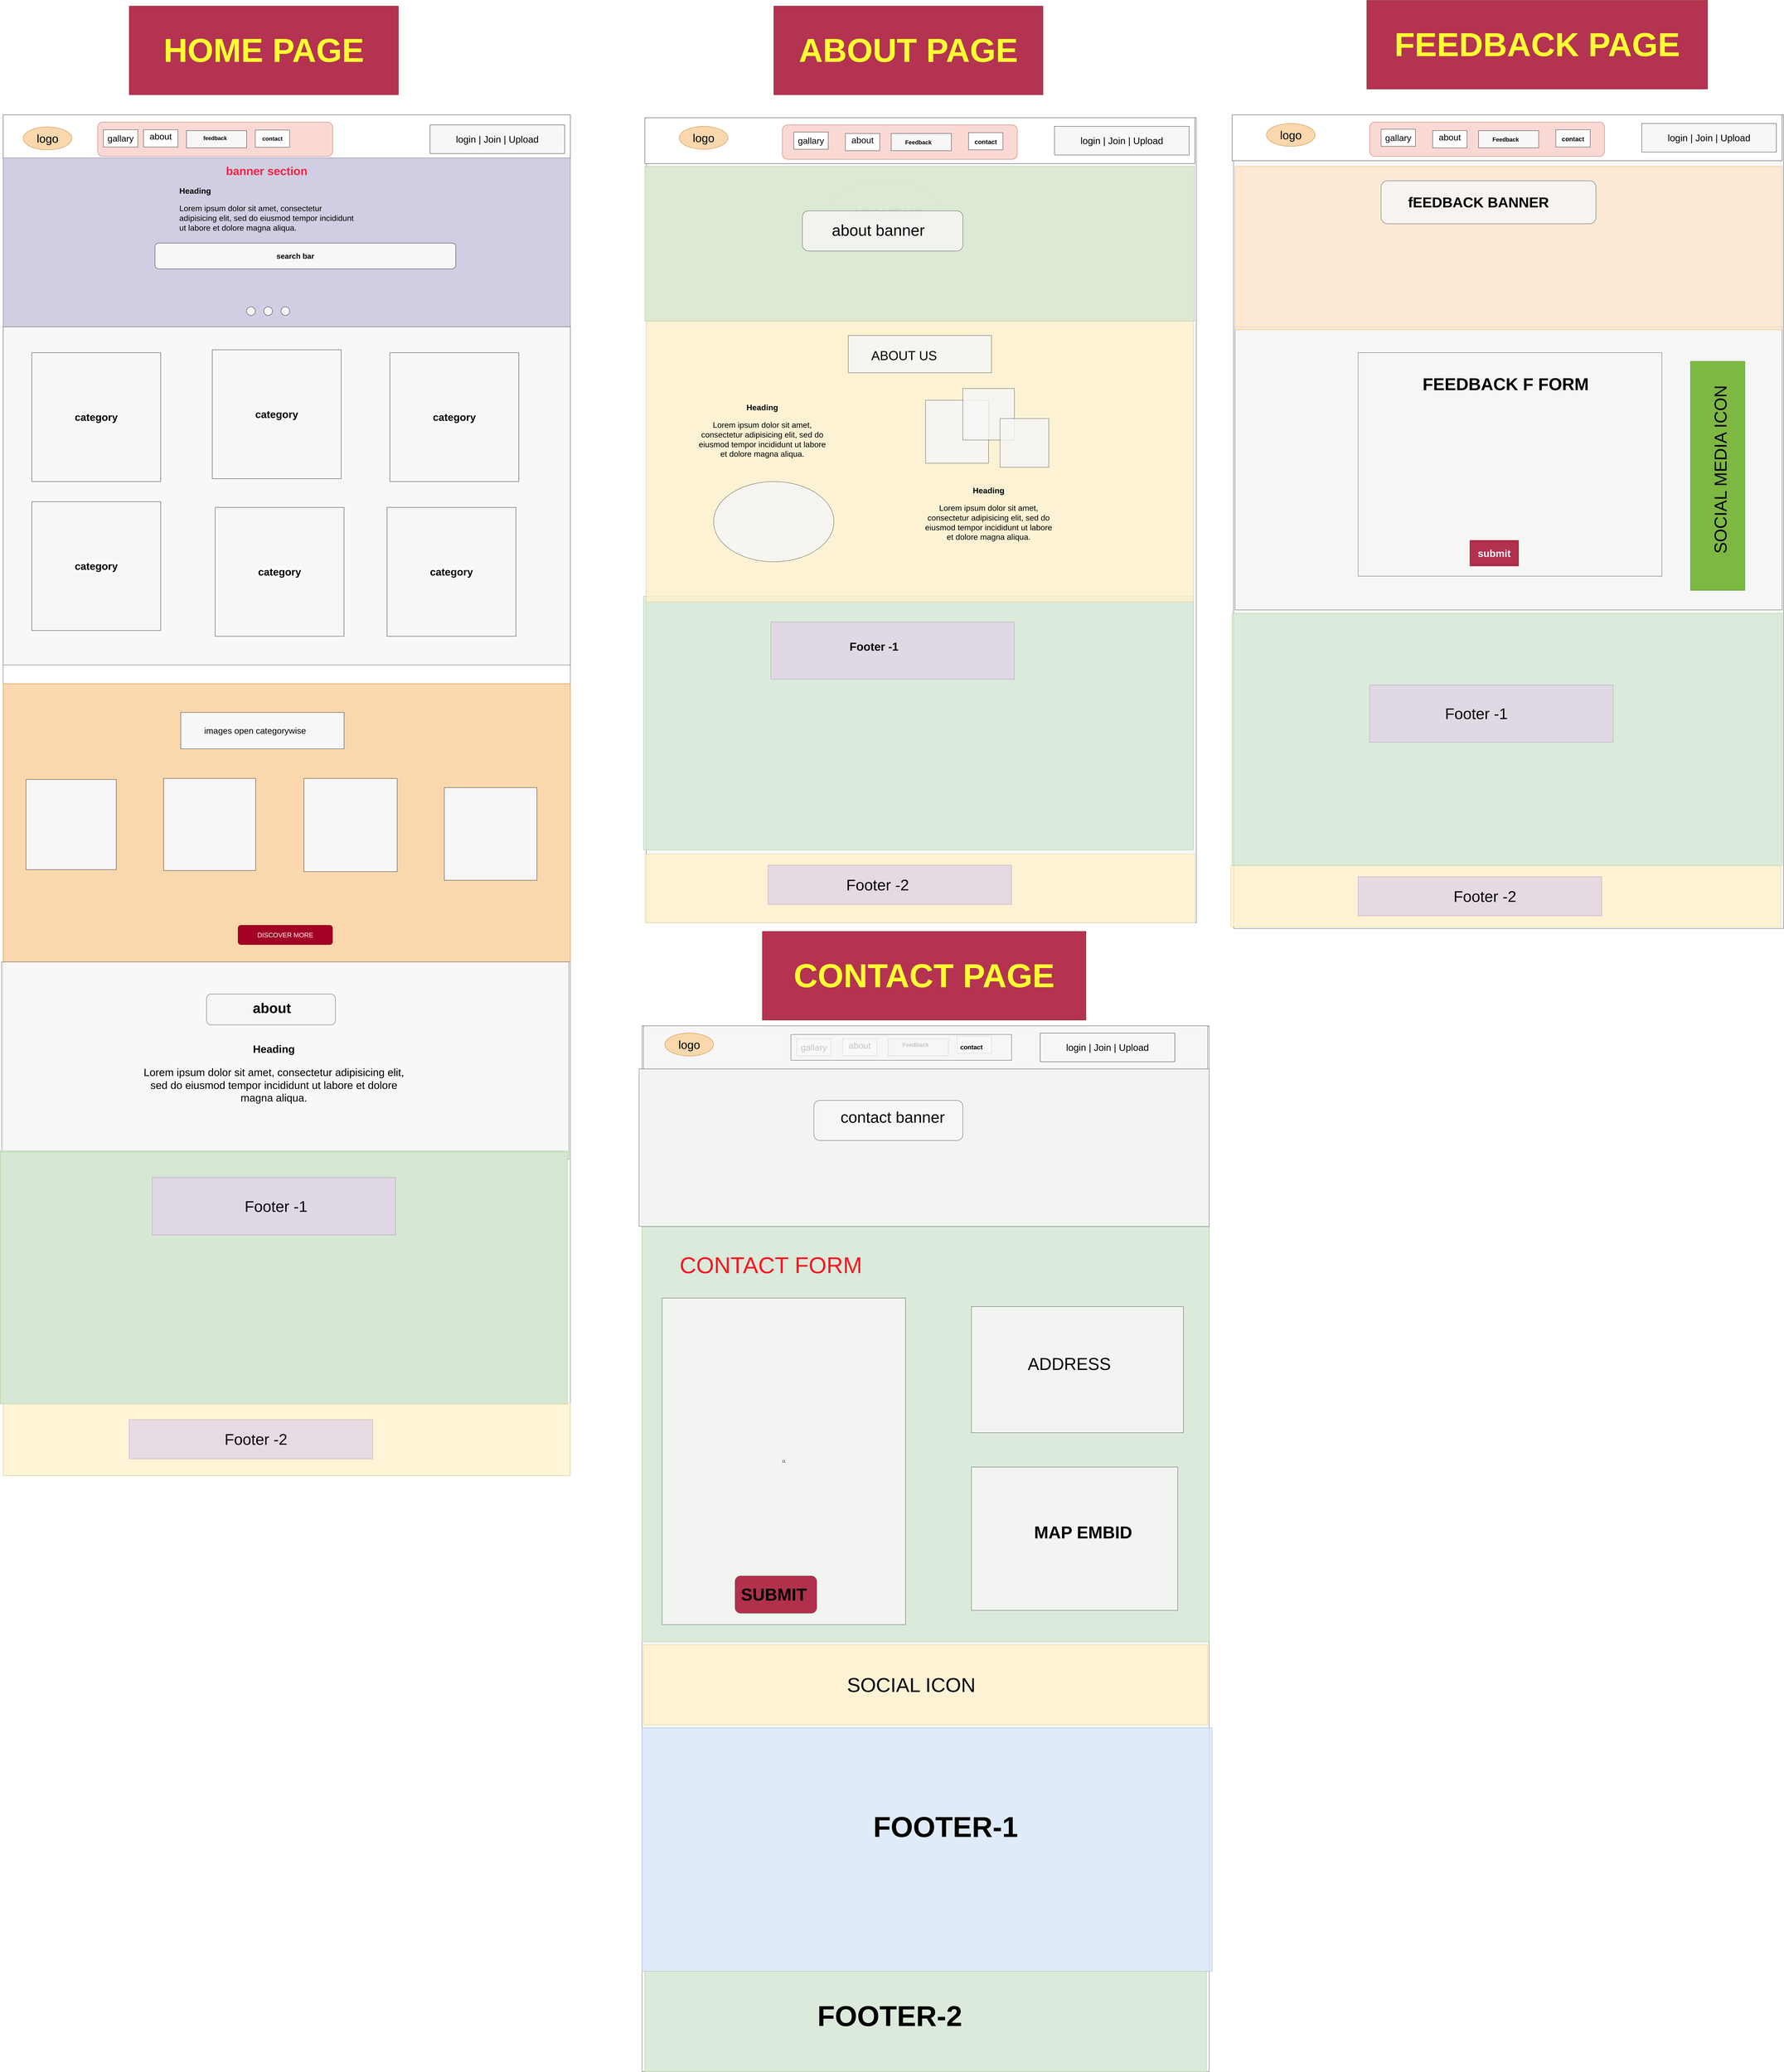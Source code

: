 <mxfile version="13.10.6" type="device"><diagram id="LnTqeLqE-l4Szcjgv1do" name="Page-1"><mxGraphModel dx="7891" dy="4400" grid="1" gridSize="10" guides="1" tooltips="1" connect="1" arrows="1" fold="1" page="1" pageScale="1" pageWidth="2000" pageHeight="1125" background="none" math="0" shadow="0"><root><mxCell id="0"/><mxCell id="1" parent="0"/><mxCell id="c8bhku7_oG92nBP2TlHQ-121" value="HOME PAGE" style="rounded=0;whiteSpace=wrap;html=1;container=1;opacity=80;" vertex="1" parent="1"><mxGeometry x="580" y="480" width="1980" height="4750" as="geometry"/></mxCell><mxCell id="c8bhku7_oG92nBP2TlHQ-122" value="" style="rounded=0;whiteSpace=wrap;html=1;strokeWidth=1;fillColor=#fad7ac;strokeColor=#b46504;" vertex="1" parent="c8bhku7_oG92nBP2TlHQ-121"><mxGeometry y="1985.393" width="1980" height="971.348" as="geometry"/></mxCell><mxCell id="c8bhku7_oG92nBP2TlHQ-123" value="" style="whiteSpace=wrap;html=1;aspect=fixed;strokeWidth=1;fillColor=#F7F7F7;" vertex="1" parent="c8bhku7_oG92nBP2TlHQ-121"><mxGeometry x="80" y="2319.88" width="314.741" height="314.741" as="geometry"/></mxCell><mxCell id="c8bhku7_oG92nBP2TlHQ-124" value="" style="whiteSpace=wrap;html=1;aspect=fixed;strokeWidth=1;fillColor=#F7F7F7;" vertex="1" parent="c8bhku7_oG92nBP2TlHQ-121"><mxGeometry x="560" y="2316.287" width="321.329" height="321.329" as="geometry"/></mxCell><mxCell id="c8bhku7_oG92nBP2TlHQ-125" value="" style="whiteSpace=wrap;html=1;aspect=fixed;strokeWidth=1;fillColor=#F7F7F7;" vertex="1" parent="c8bhku7_oG92nBP2TlHQ-121"><mxGeometry x="1050" y="2316.289" width="325.307" height="325.307" as="geometry"/></mxCell><mxCell id="c8bhku7_oG92nBP2TlHQ-126" value="" style="whiteSpace=wrap;html=1;aspect=fixed;strokeWidth=1;fillColor=#F7F7F7;" vertex="1" parent="c8bhku7_oG92nBP2TlHQ-121"><mxGeometry x="1540" y="2348.312" width="323.323" height="323.323" as="geometry"/></mxCell><mxCell id="c8bhku7_oG92nBP2TlHQ-127" value="" style="rounded=0;whiteSpace=wrap;html=1;strokeWidth=1;fillColor=#F7F7F7;" vertex="1" parent="c8bhku7_oG92nBP2TlHQ-121"><mxGeometry x="620" y="2085.867" width="570" height="127.044" as="geometry"/></mxCell><mxCell id="c8bhku7_oG92nBP2TlHQ-128" value="&lt;font style=&quot;font-size: 30px&quot;&gt;images open categorywise&lt;/font&gt;" style="text;html=1;strokeColor=none;fillColor=none;align=left;verticalAlign=middle;whiteSpace=wrap;rounded=0;" vertex="1" parent="c8bhku7_oG92nBP2TlHQ-121"><mxGeometry x="700" y="2113.485" width="490" height="71.808" as="geometry"/></mxCell><mxCell id="c8bhku7_oG92nBP2TlHQ-129" value="&lt;font style=&quot;font-size: 23px&quot;&gt;DISCOVER MORE&lt;/font&gt;" style="rounded=1;whiteSpace=wrap;html=1;strokeWidth=1;fillColor=#a20025;strokeColor=#6F0000;fontColor=#ffffff;" vertex="1" parent="c8bhku7_oG92nBP2TlHQ-121"><mxGeometry x="820" y="2828.656" width="330" height="67.689" as="geometry"/></mxCell><mxCell id="c8bhku7_oG92nBP2TlHQ-130" value="" style="rounded=0;whiteSpace=wrap;html=1;strokeWidth=1;fillColor=#F7F7F7;opacity=80;" vertex="1" parent="c8bhku7_oG92nBP2TlHQ-121"><mxGeometry x="-5" y="2956.738" width="1980" height="688.838" as="geometry"/></mxCell><mxCell id="c8bhku7_oG92nBP2TlHQ-131" value="" style="rounded=1;whiteSpace=wrap;html=1;strokeWidth=1;fillColor=#F7F7F7;opacity=80;" vertex="1" parent="c8bhku7_oG92nBP2TlHQ-121"><mxGeometry x="710" y="3068.93" width="450" height="107.51" as="geometry"/></mxCell><mxCell id="c8bhku7_oG92nBP2TlHQ-132" value="&lt;font size=&quot;1&quot;&gt;&lt;b style=&quot;font-size: 49px&quot;&gt;about&amp;nbsp;&lt;/b&gt;&lt;/font&gt;" style="text;html=1;strokeColor=none;fillColor=none;align=center;verticalAlign=middle;whiteSpace=wrap;rounded=0;opacity=80;" vertex="1" parent="c8bhku7_oG92nBP2TlHQ-121"><mxGeometry x="810" y="3088.477" width="270" height="58.642" as="geometry"/></mxCell><mxCell id="c8bhku7_oG92nBP2TlHQ-133" value="&lt;h1 style=&quot;font-size: 37px&quot;&gt;&lt;font style=&quot;font-size: 37px&quot;&gt;Heading&lt;/font&gt;&lt;/h1&gt;&lt;p style=&quot;font-size: 37px&quot;&gt;&lt;font style=&quot;font-size: 37px&quot;&gt;Lorem ipsum dolor sit amet, consectetur adipisicing elit, sed do eiusmod tempor incididunt ut labore et dolore magna aliqua.&lt;/font&gt;&lt;/p&gt;" style="text;html=1;strokeColor=none;fillColor=none;spacing=5;spacingTop=-20;whiteSpace=wrap;overflow=hidden;rounded=0;opacity=80;align=center;" vertex="1" parent="c8bhku7_oG92nBP2TlHQ-121"><mxGeometry x="485" y="3225.309" width="920" height="273.663" as="geometry"/></mxCell><mxCell id="c8bhku7_oG92nBP2TlHQ-134" value="" style="rounded=0;whiteSpace=wrap;html=1;strokeWidth=1;fillColor=#fff2cc;opacity=80;align=center;strokeColor=#d6b656;" vertex="1" parent="c8bhku7_oG92nBP2TlHQ-121"><mxGeometry y="4495.885" width="1980" height="254.115" as="geometry"/></mxCell><mxCell id="c8bhku7_oG92nBP2TlHQ-135" value="" style="rounded=0;whiteSpace=wrap;html=1;strokeWidth=1;fillColor=#e1d5e7;opacity=80;align=center;strokeColor=#9673a6;" vertex="1" parent="c8bhku7_oG92nBP2TlHQ-121"><mxGeometry x="440" y="4554.527" width="850" height="136.831" as="geometry"/></mxCell><mxCell id="c8bhku7_oG92nBP2TlHQ-136" value="&lt;font style=&quot;font-size: 54px&quot;&gt;Footer -2&amp;nbsp;&lt;/font&gt;" style="text;html=1;strokeColor=none;fillColor=none;align=center;verticalAlign=middle;whiteSpace=wrap;rounded=0;opacity=80;" vertex="1" parent="c8bhku7_oG92nBP2TlHQ-121"><mxGeometry x="660" y="4515.432" width="460" height="215.021" as="geometry"/></mxCell><mxCell id="c8bhku7_oG92nBP2TlHQ-194" value="" style="rounded=0;whiteSpace=wrap;html=1;strokeWidth=1;fillColor=#d5e8d4;opacity=80;align=center;strokeColor=#82b366;" vertex="1" parent="c8bhku7_oG92nBP2TlHQ-121"><mxGeometry x="-10" y="3615.88" width="1980" height="880" as="geometry"/></mxCell><mxCell id="c8bhku7_oG92nBP2TlHQ-195" value="&lt;font style=&quot;font-size: 54px&quot;&gt;Footer -1&amp;nbsp;&lt;/font&gt;" style="text;html=1;strokeColor=none;fillColor=none;align=center;verticalAlign=middle;whiteSpace=wrap;rounded=0;opacity=80;" vertex="1" parent="c8bhku7_oG92nBP2TlHQ-121"><mxGeometry x="730" y="3695.88" width="460" height="220" as="geometry"/></mxCell><mxCell id="c8bhku7_oG92nBP2TlHQ-196" value="" style="rounded=0;whiteSpace=wrap;html=1;strokeWidth=1;fillColor=#e1d5e7;opacity=80;align=center;strokeColor=#9673a6;" vertex="1" parent="c8bhku7_oG92nBP2TlHQ-121"><mxGeometry x="520" y="3705.88" width="850" height="200" as="geometry"/></mxCell><mxCell id="c8bhku7_oG92nBP2TlHQ-137" value="" style="rounded=0;whiteSpace=wrap;html=1;" vertex="1" parent="1"><mxGeometry x="580" y="480" width="1980" height="150" as="geometry"/></mxCell><mxCell id="c8bhku7_oG92nBP2TlHQ-138" value="&lt;font style=&quot;font-size: 40px&quot;&gt;logo&lt;/font&gt;" style="ellipse;whiteSpace=wrap;html=1;fillColor=#fad7ac;strokeColor=#b46504;" vertex="1" parent="1"><mxGeometry x="650" y="522" width="170" height="80" as="geometry"/></mxCell><mxCell id="c8bhku7_oG92nBP2TlHQ-139" value="" style="rounded=1;whiteSpace=wrap;html=1;fillColor=#fad9d5;strokeColor=#ae4132;" vertex="1" parent="1"><mxGeometry x="910" y="505" width="820" height="120" as="geometry"/></mxCell><mxCell id="c8bhku7_oG92nBP2TlHQ-140" value="&lt;font style=&quot;font-size: 31px&quot;&gt;gallary&lt;/font&gt;" style="rounded=0;whiteSpace=wrap;html=1;" vertex="1" parent="1"><mxGeometry x="930" y="532" width="120" height="60" as="geometry"/></mxCell><mxCell id="c8bhku7_oG92nBP2TlHQ-141" value="&lt;div&gt;&lt;font style=&quot;font-size: 31px&quot;&gt;about&lt;/font&gt;&lt;span style=&quot;color: rgba(0 , 0 , 0 , 0) ; font-family: monospace ; font-size: 0px&quot;&gt;%3CmxGraphModel%3E%3Croot%3E%3CmxCell%20id%3D%220%22%2F%3E%3CmxCell%20id%3D%221%22%20parent%3D%220%22%2F%3E%3CmxCell%20id%3D%222%22%20value%3D%22%26lt%3Bfont%20style%3D%26quot%3Bfont-size%3A%2031px%26quot%3B%26gt%3Bgallary%26lt%3B%2Ffont%26gt%3B%22%20style%3D%22rounded%3D0%3BwhiteSpace%3Dwrap%3Bhtml%3D1%3B%22%20vertex%3D%221%22%20parent%3D%221%22%3E%3CmxGeometry%20x%3D%22930%22%20y%3D%22532%22%20width%3D%22120%22%20height%3D%2260%22%20as%3D%22geometry%22%2F%3E%3C%2FmxCell%3E%3C%2Froot%3E%3C%2FmxGraphModel%3E&lt;/span&gt;&lt;/div&gt;&lt;span style=&quot;color: rgba(0 , 0 , 0 , 0) ; font-family: monospace ; font-size: 0px&quot;&gt;&lt;br&gt;&lt;/span&gt;" style="rounded=0;whiteSpace=wrap;html=1;align=center;" vertex="1" parent="1"><mxGeometry x="1070" y="532" width="120" height="60" as="geometry"/></mxCell><mxCell id="c8bhku7_oG92nBP2TlHQ-142" value="&lt;div&gt;&lt;/div&gt;&lt;span style=&quot;color: rgba(0 , 0 , 0 , 0) ; font-family: monospace&quot;&gt;&lt;span style=&quot;font-size: 31px&quot;&gt;contact&lt;br&gt;&lt;/span&gt;&lt;br&gt;&lt;br&gt;&lt;/span&gt;" style="rounded=0;whiteSpace=wrap;html=1;align=center;" vertex="1" parent="1"><mxGeometry x="1460" y="533" width="120" height="60" as="geometry"/></mxCell><mxCell id="c8bhku7_oG92nBP2TlHQ-143" value="&lt;div&gt;&lt;/div&gt;&lt;span style=&quot;color: rgba(0 , 0 , 0 , 0) ; font-family: monospace&quot;&gt;&lt;span style=&quot;font-size: 35px&quot;&gt;&lt;br&gt;&lt;br&gt;&lt;/span&gt;&lt;br&gt;&lt;/span&gt;" style="rounded=0;whiteSpace=wrap;html=1;align=center;strokeWidth=1;fillColor=#F7F7F7;" vertex="1" parent="1"><mxGeometry x="1220" y="535" width="210" height="60" as="geometry"/></mxCell><mxCell id="c8bhku7_oG92nBP2TlHQ-144" value="&lt;font style=&quot;font-size: 33px&quot;&gt;login | Join | Upload&lt;/font&gt;" style="rounded=0;whiteSpace=wrap;html=1;strokeWidth=1;fillColor=#F7F7F7;" vertex="1" parent="1"><mxGeometry x="2070" y="515" width="470" height="100" as="geometry"/></mxCell><mxCell id="c8bhku7_oG92nBP2TlHQ-145" value="&lt;font style=&quot;font-size: 19px&quot;&gt;&lt;b&gt;feedback&lt;/b&gt;&lt;/font&gt;" style="text;html=1;strokeColor=none;fillColor=none;align=center;verticalAlign=middle;whiteSpace=wrap;rounded=0;" vertex="1" parent="1"><mxGeometry x="1260" y="548" width="120" height="28" as="geometry"/></mxCell><mxCell id="c8bhku7_oG92nBP2TlHQ-146" value="&lt;font style=&quot;font-size: 20px&quot;&gt;&lt;b&gt;contact&lt;/b&gt;&lt;/font&gt;" style="text;html=1;strokeColor=none;fillColor=none;align=center;verticalAlign=middle;whiteSpace=wrap;rounded=0;" vertex="1" parent="1"><mxGeometry x="1500" y="552" width="40" height="20" as="geometry"/></mxCell><mxCell id="c8bhku7_oG92nBP2TlHQ-147" value="" style="rounded=0;whiteSpace=wrap;html=1;strokeWidth=1;fillColor=#d0cee2;strokeColor=#56517e;" vertex="1" parent="1"><mxGeometry x="580" y="630" width="1980" height="590" as="geometry"/></mxCell><mxCell id="c8bhku7_oG92nBP2TlHQ-148" value="" style="rounded=1;whiteSpace=wrap;html=1;strokeWidth=1;fillColor=#F7F7F7;" vertex="1" parent="1"><mxGeometry x="1110" y="927.5" width="1050" height="90" as="geometry"/></mxCell><mxCell id="c8bhku7_oG92nBP2TlHQ-149" value="&lt;font color=&quot;#ff1f44&quot; size=&quot;1&quot;&gt;&lt;b style=&quot;font-size: 40px&quot;&gt;banner section&lt;/b&gt;&lt;/font&gt;" style="text;html=1;strokeColor=none;fillColor=none;align=center;verticalAlign=middle;whiteSpace=wrap;rounded=0;" vertex="1" parent="1"><mxGeometry x="1290" y="650" width="420" height="50" as="geometry"/></mxCell><mxCell id="c8bhku7_oG92nBP2TlHQ-150" value="&lt;font size=&quot;1&quot;&gt;&lt;b style=&quot;font-size: 26px&quot;&gt;search bar&lt;/b&gt;&lt;/font&gt;" style="text;html=1;strokeColor=none;fillColor=none;align=center;verticalAlign=middle;whiteSpace=wrap;rounded=0;" vertex="1" parent="1"><mxGeometry x="1370" y="955" width="460" height="35" as="geometry"/></mxCell><mxCell id="c8bhku7_oG92nBP2TlHQ-151" value="&lt;h1 style=&quot;font-size: 28px&quot;&gt;&lt;font style=&quot;font-size: 28px&quot;&gt;Heading&lt;/font&gt;&lt;/h1&gt;&lt;p style=&quot;font-size: 28px&quot;&gt;&lt;font style=&quot;font-size: 28px&quot;&gt;Lorem ipsum dolor sit amet, consectetur adipisicing elit, sed do eiusmod tempor incididunt ut labore et dolore magna aliqua.&lt;/font&gt;&lt;/p&gt;" style="text;html=1;strokeColor=none;fillColor=none;spacing=5;spacingTop=-20;whiteSpace=wrap;overflow=hidden;rounded=0;" vertex="1" parent="1"><mxGeometry x="1190" y="720" width="620" height="190" as="geometry"/></mxCell><mxCell id="c8bhku7_oG92nBP2TlHQ-152" value="" style="ellipse;whiteSpace=wrap;html=1;aspect=fixed;strokeWidth=1;fillColor=#F7F7F7;" vertex="1" parent="1"><mxGeometry x="1430" y="1150" width="30" height="30" as="geometry"/></mxCell><mxCell id="c8bhku7_oG92nBP2TlHQ-153" value="" style="ellipse;whiteSpace=wrap;html=1;aspect=fixed;strokeWidth=1;fillColor=#F7F7F7;" vertex="1" parent="1"><mxGeometry x="1490" y="1150" width="30" height="30" as="geometry"/></mxCell><mxCell id="c8bhku7_oG92nBP2TlHQ-154" value="" style="ellipse;whiteSpace=wrap;html=1;aspect=fixed;strokeWidth=1;fillColor=#F7F7F7;" vertex="1" parent="1"><mxGeometry x="1550" y="1150" width="30" height="30" as="geometry"/></mxCell><mxCell id="c8bhku7_oG92nBP2TlHQ-155" value="" style="rounded=0;whiteSpace=wrap;html=1;strokeWidth=1;fillColor=#F7F7F7;opacity=80;" vertex="1" parent="1"><mxGeometry x="580" y="1220" width="1980" height="1180" as="geometry"/></mxCell><mxCell id="c8bhku7_oG92nBP2TlHQ-156" value="&#10;&#10;&lt;b style=&quot;color: rgb(0, 0, 0); font-family: helvetica; font-size: 36px; font-style: normal; letter-spacing: normal; text-align: center; text-indent: 0px; text-transform: none; word-spacing: 0px; background-color: rgb(248, 249, 250);&quot;&gt;category&lt;/b&gt;&#10;&#10;" style="whiteSpace=wrap;html=1;aspect=fixed;strokeWidth=1;fillColor=#F7F7F7;" vertex="1" parent="1"><mxGeometry x="680" y="1310.0" width="450" height="450" as="geometry"/></mxCell><mxCell id="c8bhku7_oG92nBP2TlHQ-157" value="" style="rounded=0;whiteSpace=wrap;html=1;strokeWidth=1;fillColor=#d5e8d4;opacity=80;align=center;strokeColor=#82b366;" vertex="1" parent="1"><mxGeometry x="570" y="4100" width="1980" height="880" as="geometry"/></mxCell><mxCell id="c8bhku7_oG92nBP2TlHQ-158" value="" style="rounded=0;whiteSpace=wrap;html=1;strokeWidth=1;fillColor=#e1d5e7;opacity=80;align=center;strokeColor=#9673a6;" vertex="1" parent="1"><mxGeometry x="1100" y="4190" width="850" height="200" as="geometry"/></mxCell><mxCell id="c8bhku7_oG92nBP2TlHQ-159" value="&lt;font style=&quot;font-size: 54px&quot;&gt;Footer -1&amp;nbsp;&lt;/font&gt;" style="text;html=1;strokeColor=none;fillColor=none;align=center;verticalAlign=middle;whiteSpace=wrap;rounded=0;opacity=80;" vertex="1" parent="1"><mxGeometry x="1310" y="4180" width="460" height="220" as="geometry"/></mxCell><mxCell id="c8bhku7_oG92nBP2TlHQ-160" value="&#10;&#10;&lt;b style=&quot;color: rgb(0, 0, 0); font-family: helvetica; font-size: 36px; font-style: normal; letter-spacing: normal; text-align: center; text-indent: 0px; text-transform: none; word-spacing: 0px; background-color: rgb(248, 249, 250);&quot;&gt;category&lt;/b&gt;&#10;&#10;" style="whiteSpace=wrap;html=1;aspect=fixed;strokeWidth=1;fillColor=#F7F7F7;" vertex="1" parent="1"><mxGeometry x="1310" y="1300.0" width="450" height="450" as="geometry"/></mxCell><mxCell id="c8bhku7_oG92nBP2TlHQ-161" value="&#10;&#10;&lt;b style=&quot;color: rgb(0, 0, 0); font-family: helvetica; font-size: 36px; font-style: normal; letter-spacing: normal; text-align: center; text-indent: 0px; text-transform: none; word-spacing: 0px; background-color: rgb(248, 249, 250);&quot;&gt;category&lt;/b&gt;&#10;&#10;" style="whiteSpace=wrap;html=1;aspect=fixed;strokeWidth=1;fillColor=#F7F7F7;" vertex="1" parent="1"><mxGeometry x="1930" y="1310.0" width="450" height="450" as="geometry"/></mxCell><mxCell id="c8bhku7_oG92nBP2TlHQ-162" value="&#10;&#10;&lt;b style=&quot;color: rgb(0, 0, 0); font-family: helvetica; font-size: 36px; font-style: normal; letter-spacing: normal; text-align: center; text-indent: 0px; text-transform: none; word-spacing: 0px; background-color: rgb(248, 249, 250);&quot;&gt;category&lt;/b&gt;&#10;&#10;" style="whiteSpace=wrap;html=1;aspect=fixed;strokeWidth=1;fillColor=#F7F7F7;" vertex="1" parent="1"><mxGeometry x="1920" y="1850.0" width="450" height="450" as="geometry"/></mxCell><mxCell id="c8bhku7_oG92nBP2TlHQ-163" value="&#10;&#10;&lt;b style=&quot;color: rgb(0, 0, 0); font-family: helvetica; font-size: 36px; font-style: normal; letter-spacing: normal; text-align: center; text-indent: 0px; text-transform: none; word-spacing: 0px; background-color: rgb(248, 249, 250);&quot;&gt;category&lt;/b&gt;&#10;&#10;" style="whiteSpace=wrap;html=1;aspect=fixed;strokeWidth=1;fillColor=#F7F7F7;" vertex="1" parent="1"><mxGeometry x="1320" y="1850.0" width="450" height="450" as="geometry"/></mxCell><mxCell id="c8bhku7_oG92nBP2TlHQ-164" value="&#10;&#10;&lt;b style=&quot;color: rgb(0, 0, 0); font-family: helvetica; font-size: 36px; font-style: normal; letter-spacing: normal; text-align: center; text-indent: 0px; text-transform: none; word-spacing: 0px; background-color: rgb(248, 249, 250);&quot;&gt;category&lt;/b&gt;&#10;&#10;" style="whiteSpace=wrap;html=1;aspect=fixed;strokeWidth=1;fillColor=#F7F7F7;" vertex="1" parent="1"><mxGeometry x="680" y="1830.0" width="450" height="450" as="geometry"/></mxCell><mxCell id="c8bhku7_oG92nBP2TlHQ-175" value="`" style="rounded=0;whiteSpace=wrap;html=1;strokeWidth=1;fillColor=#F7F7F7;opacity=80;align=center;" vertex="1" parent="1"><mxGeometry x="2825" y="490" width="1920" height="2810" as="geometry"/></mxCell><mxCell id="c8bhku7_oG92nBP2TlHQ-176" value="" style="rounded=0;whiteSpace=wrap;html=1;" vertex="1" parent="1"><mxGeometry x="2820" y="490" width="1920" height="160" as="geometry"/></mxCell><mxCell id="c8bhku7_oG92nBP2TlHQ-177" value="&lt;font style=&quot;font-size: 40px&quot;&gt;logo&lt;/font&gt;" style="ellipse;whiteSpace=wrap;html=1;fillColor=#fad7ac;strokeColor=#b46504;" vertex="1" parent="1"><mxGeometry x="2940" y="520" width="170" height="80" as="geometry"/></mxCell><mxCell id="c8bhku7_oG92nBP2TlHQ-178" value="" style="rounded=1;whiteSpace=wrap;html=1;fillColor=#fad9d5;strokeColor=#ae4132;" vertex="1" parent="1"><mxGeometry x="3300" y="515" width="820" height="120" as="geometry"/></mxCell><mxCell id="c8bhku7_oG92nBP2TlHQ-179" value="&lt;font style=&quot;font-size: 31px&quot;&gt;gallary&lt;/font&gt;" style="rounded=0;whiteSpace=wrap;html=1;" vertex="1" parent="1"><mxGeometry x="3340" y="540" width="120" height="60" as="geometry"/></mxCell><mxCell id="c8bhku7_oG92nBP2TlHQ-180" value="&lt;div&gt;&lt;font style=&quot;font-size: 31px&quot;&gt;about&lt;/font&gt;&lt;span style=&quot;color: rgba(0 , 0 , 0 , 0) ; font-family: monospace ; font-size: 0px&quot;&gt;%3CmxGraphModel%3E%3Croot%3E%3CmxCell%20id%3D%220%22%2F%3E%3CmxCell%20id%3D%221%22%20parent%3D%220%22%2F%3E%3CmxCell%20id%3D%222%22%20value%3D%22%26lt%3Bfont%20style%3D%26quot%3Bfont-size%3A%2031px%26quot%3B%26gt%3Bgallary%26lt%3B%2Ffont%26gt%3B%22%20style%3D%22rounded%3D0%3BwhiteSpace%3Dwrap%3Bhtml%3D1%3B%22%20vertex%3D%221%22%20parent%3D%221%22%3E%3CmxGeometry%20x%3D%22930%22%20y%3D%22532%22%20width%3D%22120%22%20height%3D%2260%22%20as%3D%22geometry%22%2F%3E%3C%2FmxCell%3E%3C%2Froot%3E%3C%2FmxGraphModel%3E&lt;/span&gt;&lt;/div&gt;&lt;span style=&quot;color: rgba(0 , 0 , 0 , 0) ; font-family: monospace ; font-size: 0px&quot;&gt;&lt;br&gt;&lt;/span&gt;" style="rounded=0;whiteSpace=wrap;html=1;align=center;" vertex="1" parent="1"><mxGeometry x="3520" y="545" width="120" height="60" as="geometry"/></mxCell><mxCell id="c8bhku7_oG92nBP2TlHQ-181" value="&lt;div&gt;&lt;/div&gt;&lt;span style=&quot;color: rgba(0 , 0 , 0 , 0) ; font-family: monospace&quot;&gt;&lt;span style=&quot;font-size: 31px&quot;&gt;contact&lt;br&gt;&lt;/span&gt;&lt;br&gt;&lt;br&gt;&lt;/span&gt;" style="rounded=0;whiteSpace=wrap;html=1;align=center;" vertex="1" parent="1"><mxGeometry x="3950" y="542" width="120" height="60" as="geometry"/></mxCell><mxCell id="c8bhku7_oG92nBP2TlHQ-182" value="&lt;div&gt;&lt;/div&gt;&lt;span style=&quot;color: rgba(0 , 0 , 0 , 0) ; font-family: monospace&quot;&gt;&lt;span style=&quot;font-size: 35px&quot;&gt;&lt;br&gt;&lt;br&gt;&lt;/span&gt;&lt;br&gt;&lt;/span&gt;" style="rounded=0;whiteSpace=wrap;html=1;align=center;strokeWidth=1;fillColor=#F7F7F7;" vertex="1" parent="1"><mxGeometry x="3680" y="545" width="210" height="60" as="geometry"/></mxCell><mxCell id="c8bhku7_oG92nBP2TlHQ-183" value="&lt;font style=&quot;font-size: 33px&quot;&gt;login | Join | Upload&lt;/font&gt;" style="rounded=0;whiteSpace=wrap;html=1;strokeWidth=1;fillColor=#F7F7F7;" vertex="1" parent="1"><mxGeometry x="4250" y="520" width="470" height="100" as="geometry"/></mxCell><mxCell id="c8bhku7_oG92nBP2TlHQ-190" value="&lt;font style=&quot;font-size: 20px&quot;&gt;&lt;b&gt;Feedback&lt;/b&gt;&lt;/font&gt;" style="text;html=1;strokeColor=none;fillColor=none;align=center;verticalAlign=middle;whiteSpace=wrap;rounded=0;opacity=80;" vertex="1" parent="1"><mxGeometry x="3730" y="565" width="90" height="20" as="geometry"/></mxCell><mxCell id="c8bhku7_oG92nBP2TlHQ-191" value="&lt;font style=&quot;font-size: 22px&quot;&gt;&lt;b&gt;contact&lt;/b&gt;&lt;/font&gt;" style="text;html=1;strokeColor=none;fillColor=none;align=center;verticalAlign=middle;whiteSpace=wrap;rounded=0;opacity=80;" vertex="1" parent="1"><mxGeometry x="3950" y="565" width="120" height="20" as="geometry"/></mxCell><mxCell id="c8bhku7_oG92nBP2TlHQ-192" value="" style="ellipse;whiteSpace=wrap;html=1;rounded=0;strokeWidth=1;fillColor=#F7F7F7;opacity=80;align=center;" vertex="1" parent="1"><mxGeometry x="3450" y="710" width="410" height="240" as="geometry"/></mxCell><mxCell id="c8bhku7_oG92nBP2TlHQ-193" value="&lt;font style=&quot;font-size: 48px&quot;&gt;&lt;b&gt;ABOUT US&lt;/b&gt;&lt;/font&gt;" style="text;html=1;strokeColor=none;fillColor=none;align=center;verticalAlign=middle;whiteSpace=wrap;rounded=0;opacity=80;" vertex="1" parent="1"><mxGeometry x="3470" y="730" width="390" height="190" as="geometry"/></mxCell><mxCell id="c8bhku7_oG92nBP2TlHQ-197" value="" style="rounded=0;whiteSpace=wrap;html=1;strokeWidth=1;fillColor=#fff2cc;opacity=80;align=center;strokeColor=#d6b656;" vertex="1" parent="1"><mxGeometry x="2820" y="3060" width="1920" height="240" as="geometry"/></mxCell><mxCell id="c8bhku7_oG92nBP2TlHQ-198" value="" style="rounded=0;whiteSpace=wrap;html=1;strokeWidth=1;fillColor=#e1d5e7;opacity=80;align=center;strokeColor=#9673a6;" vertex="1" parent="1"><mxGeometry x="3250" y="3099.097" width="850" height="136.831" as="geometry"/></mxCell><mxCell id="c8bhku7_oG92nBP2TlHQ-199" value="&lt;font style=&quot;font-size: 54px&quot;&gt;Footer -2&amp;nbsp;&lt;/font&gt;" style="text;html=1;strokeColor=none;fillColor=none;align=center;verticalAlign=middle;whiteSpace=wrap;rounded=0;opacity=80;" vertex="1" parent="1"><mxGeometry x="3410" y="3060.002" width="460" height="215.021" as="geometry"/></mxCell><mxCell id="c8bhku7_oG92nBP2TlHQ-200" value="" style="rounded=0;whiteSpace=wrap;html=1;strokeWidth=1;fillColor=#d5e8d4;opacity=80;align=center;strokeColor=#82b366;" vertex="1" parent="1"><mxGeometry x="2815" y="2160" width="1920" height="885.88" as="geometry"/></mxCell><mxCell id="c8bhku7_oG92nBP2TlHQ-202" value="" style="rounded=0;whiteSpace=wrap;html=1;strokeWidth=1;fillColor=#e1d5e7;opacity=80;align=center;strokeColor=#9673a6;" vertex="1" parent="1"><mxGeometry x="3260" y="2250" width="850" height="200" as="geometry"/></mxCell><mxCell id="c8bhku7_oG92nBP2TlHQ-203" value="" style="rounded=0;whiteSpace=wrap;html=1;strokeWidth=1;fillColor=#fff2cc;opacity=80;align=center;strokeColor=#d6b656;" vertex="1" parent="1"><mxGeometry x="2825" y="660" width="1910" height="1520" as="geometry"/></mxCell><mxCell id="c8bhku7_oG92nBP2TlHQ-204" value="`" style="rounded=0;whiteSpace=wrap;html=1;strokeWidth=1;fillColor=#F7F7F7;opacity=80;align=center;" vertex="1" parent="1"><mxGeometry x="4875" y="480" width="1920" height="2840" as="geometry"/></mxCell><mxCell id="c8bhku7_oG92nBP2TlHQ-205" value="" style="rounded=0;whiteSpace=wrap;html=1;" vertex="1" parent="1"><mxGeometry x="4870" y="480" width="1920" height="160" as="geometry"/></mxCell><mxCell id="c8bhku7_oG92nBP2TlHQ-206" value="&lt;font style=&quot;font-size: 40px&quot;&gt;logo&lt;/font&gt;" style="ellipse;whiteSpace=wrap;html=1;fillColor=#fad7ac;strokeColor=#b46504;" vertex="1" parent="1"><mxGeometry x="4990" y="510" width="170" height="80" as="geometry"/></mxCell><mxCell id="c8bhku7_oG92nBP2TlHQ-207" value="" style="rounded=1;whiteSpace=wrap;html=1;fillColor=#fad9d5;strokeColor=#ae4132;" vertex="1" parent="1"><mxGeometry x="5350" y="505" width="820" height="120" as="geometry"/></mxCell><mxCell id="c8bhku7_oG92nBP2TlHQ-208" value="&lt;font style=&quot;font-size: 31px&quot;&gt;gallary&lt;/font&gt;" style="rounded=0;whiteSpace=wrap;html=1;" vertex="1" parent="1"><mxGeometry x="5390" y="530" width="120" height="60" as="geometry"/></mxCell><mxCell id="c8bhku7_oG92nBP2TlHQ-209" value="&lt;div&gt;&lt;font style=&quot;font-size: 31px&quot;&gt;about&lt;/font&gt;&lt;span style=&quot;color: rgba(0 , 0 , 0 , 0) ; font-family: monospace ; font-size: 0px&quot;&gt;%3CmxGraphModel%3E%3Croot%3E%3CmxCell%20id%3D%220%22%2F%3E%3CmxCell%20id%3D%221%22%20parent%3D%220%22%2F%3E%3CmxCell%20id%3D%222%22%20value%3D%22%26lt%3Bfont%20style%3D%26quot%3Bfont-size%3A%2031px%26quot%3B%26gt%3Bgallary%26lt%3B%2Ffont%26gt%3B%22%20style%3D%22rounded%3D0%3BwhiteSpace%3Dwrap%3Bhtml%3D1%3B%22%20vertex%3D%221%22%20parent%3D%221%22%3E%3CmxGeometry%20x%3D%22930%22%20y%3D%22532%22%20width%3D%22120%22%20height%3D%2260%22%20as%3D%22geometry%22%2F%3E%3C%2FmxCell%3E%3C%2Froot%3E%3C%2FmxGraphModel%3E&lt;/span&gt;&lt;/div&gt;&lt;span style=&quot;color: rgba(0 , 0 , 0 , 0) ; font-family: monospace ; font-size: 0px&quot;&gt;&lt;br&gt;&lt;/span&gt;" style="rounded=0;whiteSpace=wrap;html=1;align=center;" vertex="1" parent="1"><mxGeometry x="5570" y="535" width="120" height="60" as="geometry"/></mxCell><mxCell id="c8bhku7_oG92nBP2TlHQ-210" value="&lt;div&gt;&lt;/div&gt;&lt;span style=&quot;color: rgba(0 , 0 , 0 , 0) ; font-family: monospace&quot;&gt;&lt;span style=&quot;font-size: 31px&quot;&gt;contact&lt;br&gt;&lt;/span&gt;&lt;br&gt;&lt;br&gt;&lt;/span&gt;" style="rounded=0;whiteSpace=wrap;html=1;align=center;" vertex="1" parent="1"><mxGeometry x="6000" y="532" width="120" height="60" as="geometry"/></mxCell><mxCell id="c8bhku7_oG92nBP2TlHQ-211" value="&lt;div&gt;&lt;/div&gt;&lt;span style=&quot;color: rgba(0 , 0 , 0 , 0) ; font-family: monospace&quot;&gt;&lt;span style=&quot;font-size: 35px&quot;&gt;&lt;br&gt;&lt;br&gt;&lt;/span&gt;&lt;br&gt;&lt;/span&gt;" style="rounded=0;whiteSpace=wrap;html=1;align=center;strokeWidth=1;fillColor=#F7F7F7;" vertex="1" parent="1"><mxGeometry x="5730" y="535" width="210" height="60" as="geometry"/></mxCell><mxCell id="c8bhku7_oG92nBP2TlHQ-212" value="&lt;font style=&quot;font-size: 33px&quot;&gt;login | Join | Upload&lt;/font&gt;" style="rounded=0;whiteSpace=wrap;html=1;strokeWidth=1;fillColor=#F7F7F7;" vertex="1" parent="1"><mxGeometry x="6300" y="510" width="470" height="100" as="geometry"/></mxCell><mxCell id="c8bhku7_oG92nBP2TlHQ-213" value="&lt;font style=&quot;font-size: 20px&quot;&gt;&lt;b&gt;Feedback&lt;/b&gt;&lt;/font&gt;" style="text;html=1;strokeColor=none;fillColor=none;align=center;verticalAlign=middle;whiteSpace=wrap;rounded=0;opacity=80;" vertex="1" parent="1"><mxGeometry x="5780" y="555" width="90" height="20" as="geometry"/></mxCell><mxCell id="c8bhku7_oG92nBP2TlHQ-214" value="&lt;font style=&quot;font-size: 22px&quot;&gt;&lt;b&gt;contact&lt;/b&gt;&lt;/font&gt;" style="text;html=1;strokeColor=none;fillColor=none;align=center;verticalAlign=middle;whiteSpace=wrap;rounded=0;opacity=80;" vertex="1" parent="1"><mxGeometry x="6000" y="555" width="120" height="20" as="geometry"/></mxCell><mxCell id="c8bhku7_oG92nBP2TlHQ-217" value="" style="rounded=0;whiteSpace=wrap;html=1;strokeWidth=1;fillColor=#fff2cc;opacity=80;align=center;strokeColor=#d6b656;" vertex="1" parent="1"><mxGeometry x="4865" y="3100" width="1920" height="214.12" as="geometry"/></mxCell><mxCell id="c8bhku7_oG92nBP2TlHQ-218" value="" style="rounded=0;whiteSpace=wrap;html=1;strokeWidth=1;fillColor=#e1d5e7;opacity=80;align=center;strokeColor=#9673a6;" vertex="1" parent="1"><mxGeometry x="5310" y="3139.097" width="850" height="136.831" as="geometry"/></mxCell><mxCell id="c8bhku7_oG92nBP2TlHQ-219" value="&lt;font style=&quot;font-size: 54px&quot;&gt;Footer -2&amp;nbsp;&lt;/font&gt;" style="text;html=1;strokeColor=none;fillColor=none;align=center;verticalAlign=middle;whiteSpace=wrap;rounded=0;opacity=80;" vertex="1" parent="1"><mxGeometry x="5530" y="3100.002" width="460" height="215.021" as="geometry"/></mxCell><mxCell id="c8bhku7_oG92nBP2TlHQ-220" value="" style="rounded=0;whiteSpace=wrap;html=1;strokeWidth=1;fillColor=#d5e8d4;opacity=80;align=center;strokeColor=#82b366;" vertex="1" parent="1"><mxGeometry x="4870" y="2220" width="1920" height="880" as="geometry"/></mxCell><mxCell id="c8bhku7_oG92nBP2TlHQ-222" value="" style="rounded=0;whiteSpace=wrap;html=1;strokeWidth=1;fillColor=#e1d5e7;opacity=80;align=center;strokeColor=#9673a6;" vertex="1" parent="1"><mxGeometry x="5350" y="2470" width="850" height="200" as="geometry"/></mxCell><mxCell id="c8bhku7_oG92nBP2TlHQ-224" value="" style="rounded=0;whiteSpace=wrap;html=1;strokeWidth=1;fillColor=#F7F7F7;opacity=80;align=center;" vertex="1" parent="1"><mxGeometry x="4880" y="1220" width="1910" height="988" as="geometry"/></mxCell><mxCell id="c8bhku7_oG92nBP2TlHQ-225" value="" style="rounded=0;whiteSpace=wrap;html=1;strokeWidth=1;fillColor=#d5e8d4;opacity=80;align=center;strokeColor=#82b366;" vertex="1" parent="1"><mxGeometry x="2820" y="660" width="1920" height="540" as="geometry"/></mxCell><mxCell id="c8bhku7_oG92nBP2TlHQ-226" value="" style="rounded=1;whiteSpace=wrap;html=1;strokeWidth=1;fillColor=#F7F7F7;opacity=80;align=center;" vertex="1" parent="1"><mxGeometry x="3370" y="815" width="560" height="140" as="geometry"/></mxCell><mxCell id="c8bhku7_oG92nBP2TlHQ-227" value="&lt;font style=&quot;font-size: 55px&quot;&gt;about banner&lt;br&gt;&lt;br&gt;&lt;/font&gt;" style="text;html=1;strokeColor=none;fillColor=none;align=center;verticalAlign=middle;whiteSpace=wrap;rounded=0;opacity=80;" vertex="1" parent="1"><mxGeometry x="3390" y="840" width="490" height="150" as="geometry"/></mxCell><mxCell id="c8bhku7_oG92nBP2TlHQ-228" value="&lt;font style=&quot;font-size: 40px&quot;&gt;&lt;b&gt;Footer -1&lt;/b&gt;&lt;/font&gt;" style="text;html=1;strokeColor=none;fillColor=none;align=center;verticalAlign=middle;whiteSpace=wrap;rounded=0;opacity=80;" vertex="1" parent="1"><mxGeometry x="3530" y="2260" width="180" height="150" as="geometry"/></mxCell><mxCell id="c8bhku7_oG92nBP2TlHQ-232" value="" style="rounded=0;whiteSpace=wrap;html=1;strokeWidth=1;fillColor=#F7F7F7;opacity=80;align=center;" vertex="1" parent="1"><mxGeometry x="3530" y="1250" width="500" height="130" as="geometry"/></mxCell><mxCell id="c8bhku7_oG92nBP2TlHQ-233" value="&lt;font style=&quot;font-size: 45px&quot;&gt;ABOUT US&lt;/font&gt;" style="text;html=1;strokeColor=none;fillColor=none;align=center;verticalAlign=middle;whiteSpace=wrap;rounded=0;opacity=80;" vertex="1" parent="1"><mxGeometry x="3580" y="1250" width="290" height="140" as="geometry"/></mxCell><mxCell id="c8bhku7_oG92nBP2TlHQ-234" value="&lt;h1 style=&quot;font-size: 28px&quot;&gt;&lt;font style=&quot;font-size: 28px&quot;&gt;Heading&lt;/font&gt;&lt;/h1&gt;&lt;p style=&quot;font-size: 28px&quot;&gt;&lt;font style=&quot;font-size: 28px&quot;&gt;Lorem ipsum dolor sit amet, consectetur adipisicing elit, sed do eiusmod tempor incididunt ut labore et dolore magna aliqua.&lt;/font&gt;&lt;/p&gt;" style="text;html=1;strokeColor=none;fillColor=none;spacing=5;spacingTop=-20;whiteSpace=wrap;overflow=hidden;rounded=0;opacity=80;align=center;" vertex="1" parent="1"><mxGeometry x="3000" y="1475.88" width="460" height="220" as="geometry"/></mxCell><mxCell id="c8bhku7_oG92nBP2TlHQ-235" value="" style="whiteSpace=wrap;html=1;aspect=fixed;rounded=0;strokeWidth=1;fillColor=#F7F7F7;opacity=80;align=center;" vertex="1" parent="1"><mxGeometry x="3800" y="1475.88" width="220" height="220" as="geometry"/></mxCell><mxCell id="c8bhku7_oG92nBP2TlHQ-236" value="" style="whiteSpace=wrap;html=1;aspect=fixed;rounded=0;strokeWidth=1;fillColor=#F7F7F7;opacity=80;align=center;" vertex="1" parent="1"><mxGeometry x="3930" y="1435" width="180" height="180" as="geometry"/></mxCell><mxCell id="c8bhku7_oG92nBP2TlHQ-237" value="" style="whiteSpace=wrap;html=1;aspect=fixed;rounded=0;strokeWidth=1;fillColor=#F7F7F7;opacity=80;align=center;" vertex="1" parent="1"><mxGeometry x="4060" y="1540" width="170" height="170" as="geometry"/></mxCell><mxCell id="c8bhku7_oG92nBP2TlHQ-238" value="&lt;h1 style=&quot;font-size: 28px&quot;&gt;&lt;font style=&quot;font-size: 28px&quot;&gt;Heading&lt;/font&gt;&lt;/h1&gt;&lt;p style=&quot;font-size: 28px&quot;&gt;&lt;font style=&quot;font-size: 28px&quot;&gt;Lorem ipsum dolor sit amet, consectetur adipisicing elit, sed do eiusmod tempor incididunt ut labore et dolore magna aliqua.&lt;/font&gt;&lt;/p&gt;" style="text;html=1;strokeColor=none;fillColor=none;spacing=5;spacingTop=-20;whiteSpace=wrap;overflow=hidden;rounded=0;opacity=80;align=center;" vertex="1" parent="1"><mxGeometry x="3790" y="1765.88" width="460" height="220" as="geometry"/></mxCell><mxCell id="c8bhku7_oG92nBP2TlHQ-239" value="" style="ellipse;whiteSpace=wrap;html=1;rounded=0;strokeWidth=1;fillColor=#F7F7F7;opacity=80;align=center;" vertex="1" parent="1"><mxGeometry x="3060" y="1760" width="420" height="280" as="geometry"/></mxCell><mxCell id="c8bhku7_oG92nBP2TlHQ-240" value="&lt;font style=&quot;font-size: 54px&quot;&gt;Footer -1&amp;nbsp;&lt;/font&gt;" style="text;html=1;strokeColor=none;fillColor=none;align=center;verticalAlign=middle;whiteSpace=wrap;rounded=0;opacity=80;" vertex="1" parent="1"><mxGeometry x="5500" y="2460" width="460" height="220" as="geometry"/></mxCell><mxCell id="c8bhku7_oG92nBP2TlHQ-243" value="" style="rounded=0;whiteSpace=wrap;html=1;strokeWidth=1;fillColor=#ffe6cc;opacity=80;align=center;strokeColor=#d79b00;" vertex="1" parent="1"><mxGeometry x="4880" y="660" width="1910" height="570" as="geometry"/></mxCell><mxCell id="c8bhku7_oG92nBP2TlHQ-244" value="" style="rounded=1;whiteSpace=wrap;html=1;strokeWidth=1;fillColor=#F7F7F7;opacity=80;align=center;" vertex="1" parent="1"><mxGeometry x="5390" y="710" width="750" height="150" as="geometry"/></mxCell><mxCell id="c8bhku7_oG92nBP2TlHQ-245" value="&lt;font style=&quot;font-size: 50px&quot;&gt;&lt;b&gt;fEEDBACK BANNER&lt;/b&gt;&lt;/font&gt;" style="text;html=1;strokeColor=none;fillColor=none;align=center;verticalAlign=middle;whiteSpace=wrap;rounded=0;opacity=80;" vertex="1" parent="1"><mxGeometry x="5475" y="750" width="510" height="70" as="geometry"/></mxCell><mxCell id="c8bhku7_oG92nBP2TlHQ-246" value="" style="rounded=0;whiteSpace=wrap;html=1;strokeWidth=1;fillColor=#F7F7F7;opacity=80;align=center;" vertex="1" parent="1"><mxGeometry x="5310" y="1310" width="1060" height="780" as="geometry"/></mxCell><mxCell id="c8bhku7_oG92nBP2TlHQ-247" value="&lt;font style=&quot;font-size: 60px&quot;&gt;&lt;b&gt;FEEDBACK F FORM&lt;/b&gt;&lt;/font&gt;" style="text;html=1;strokeColor=none;fillColor=none;align=center;verticalAlign=middle;whiteSpace=wrap;rounded=0;opacity=80;" vertex="1" parent="1"><mxGeometry x="5430" y="1360" width="790" height="120" as="geometry"/></mxCell><mxCell id="c8bhku7_oG92nBP2TlHQ-248" value="" style="rounded=1;whiteSpace=wrap;html=1;strokeWidth=1;fillColor=#F7F7F7;opacity=80;align=center;" vertex="1" parent="1"><mxGeometry x="5700" y="1970" width="170" height="80" as="geometry"/></mxCell><mxCell id="c8bhku7_oG92nBP2TlHQ-249" value="&lt;b&gt;&lt;font style=&quot;font-size: 35px&quot;&gt;submit&lt;/font&gt;&lt;/b&gt;" style="text;html=1;strokeColor=#6F0000;fillColor=#a20025;align=center;verticalAlign=middle;whiteSpace=wrap;rounded=0;opacity=80;fontColor=#ffffff;" vertex="1" parent="1"><mxGeometry x="5700" y="1965" width="170" height="90" as="geometry"/></mxCell><mxCell id="c8bhku7_oG92nBP2TlHQ-250" value="" style="rounded=0;whiteSpace=wrap;html=1;strokeWidth=1;fillColor=#F7F7F7;opacity=80;align=center;" vertex="1" parent="1"><mxGeometry x="2810" y="3660" width="1980" height="3650" as="geometry"/></mxCell><mxCell id="c8bhku7_oG92nBP2TlHQ-251" value="" style="rounded=0;whiteSpace=wrap;html=1;strokeWidth=1;fillColor=#F7F7F7;opacity=80;align=center;" vertex="1" parent="1"><mxGeometry x="2815" y="3660" width="1970" height="150" as="geometry"/></mxCell><mxCell id="c8bhku7_oG92nBP2TlHQ-252" value="&lt;font style=&quot;font-size: 40px&quot;&gt;logo&lt;/font&gt;" style="ellipse;whiteSpace=wrap;html=1;fillColor=#fad7ac;strokeColor=#b46504;" vertex="1" parent="1"><mxGeometry x="2890" y="3685" width="170" height="80" as="geometry"/></mxCell><mxCell id="c8bhku7_oG92nBP2TlHQ-253" value="&lt;font style=&quot;font-size: 31px&quot;&gt;gallary&lt;/font&gt;" style="rounded=0;whiteSpace=wrap;html=1;" vertex="1" parent="1"><mxGeometry x="3350" y="3705" width="120" height="60" as="geometry"/></mxCell><mxCell id="c8bhku7_oG92nBP2TlHQ-254" value="&lt;div&gt;&lt;font style=&quot;font-size: 31px&quot;&gt;about&lt;/font&gt;&lt;span style=&quot;color: rgba(0 , 0 , 0 , 0) ; font-family: monospace ; font-size: 0px&quot;&gt;%3CmxGraphModel%3E%3Croot%3E%3CmxCell%20id%3D%220%22%2F%3E%3CmxCell%20id%3D%221%22%20parent%3D%220%22%2F%3E%3CmxCell%20id%3D%222%22%20value%3D%22%26lt%3Bfont%20style%3D%26quot%3Bfont-size%3A%2031px%26quot%3B%26gt%3Bgallary%26lt%3B%2Ffont%26gt%3B%22%20style%3D%22rounded%3D0%3BwhiteSpace%3Dwrap%3Bhtml%3D1%3B%22%20vertex%3D%221%22%20parent%3D%221%22%3E%3CmxGeometry%20x%3D%22930%22%20y%3D%22532%22%20width%3D%22120%22%20height%3D%2260%22%20as%3D%22geometry%22%2F%3E%3C%2FmxCell%3E%3C%2Froot%3E%3C%2FmxGraphModel%3E&lt;/span&gt;&lt;/div&gt;&lt;span style=&quot;color: rgba(0 , 0 , 0 , 0) ; font-family: monospace ; font-size: 0px&quot;&gt;&lt;br&gt;&lt;/span&gt;" style="rounded=0;whiteSpace=wrap;html=1;align=center;" vertex="1" parent="1"><mxGeometry x="3510" y="3705" width="120" height="60" as="geometry"/></mxCell><mxCell id="c8bhku7_oG92nBP2TlHQ-255" value="&lt;div&gt;&lt;/div&gt;&lt;span style=&quot;color: rgba(0 , 0 , 0 , 0) ; font-family: monospace&quot;&gt;&lt;span style=&quot;font-size: 31px&quot;&gt;contact&lt;br&gt;&lt;/span&gt;&lt;br&gt;&lt;br&gt;&lt;/span&gt;" style="rounded=0;whiteSpace=wrap;html=1;align=center;" vertex="1" parent="1"><mxGeometry x="3910" y="3695" width="120" height="60" as="geometry"/></mxCell><mxCell id="c8bhku7_oG92nBP2TlHQ-256" value="&lt;div&gt;&lt;/div&gt;&lt;span style=&quot;color: rgba(0 , 0 , 0 , 0) ; font-family: monospace&quot;&gt;&lt;span style=&quot;font-size: 35px&quot;&gt;&lt;br&gt;&lt;br&gt;&lt;/span&gt;&lt;br&gt;&lt;/span&gt;" style="rounded=0;whiteSpace=wrap;html=1;align=center;strokeWidth=1;fillColor=#F7F7F7;" vertex="1" parent="1"><mxGeometry x="3670" y="3705" width="210" height="60" as="geometry"/></mxCell><mxCell id="c8bhku7_oG92nBP2TlHQ-257" value="&lt;font style=&quot;font-size: 33px&quot;&gt;login | Join | Upload&lt;/font&gt;" style="rounded=0;whiteSpace=wrap;html=1;strokeWidth=1;fillColor=#F7F7F7;" vertex="1" parent="1"><mxGeometry x="4200" y="3685" width="470" height="100" as="geometry"/></mxCell><mxCell id="c8bhku7_oG92nBP2TlHQ-258" value="&lt;font style=&quot;font-size: 20px&quot;&gt;&lt;b&gt;Feedback&lt;/b&gt;&lt;/font&gt;" style="text;html=1;strokeColor=none;fillColor=none;align=center;verticalAlign=middle;whiteSpace=wrap;rounded=0;opacity=80;" vertex="1" parent="1"><mxGeometry x="3720" y="3715" width="90" height="20" as="geometry"/></mxCell><mxCell id="c8bhku7_oG92nBP2TlHQ-259" value="&lt;font style=&quot;font-size: 22px&quot;&gt;&lt;b&gt;contact&lt;/b&gt;&lt;/font&gt;" style="text;html=1;strokeColor=none;fillColor=none;align=center;verticalAlign=middle;whiteSpace=wrap;rounded=0;opacity=80;" vertex="1" parent="1"><mxGeometry x="3900" y="3725" width="120" height="20" as="geometry"/></mxCell><mxCell id="c8bhku7_oG92nBP2TlHQ-263" value="" style="rounded=0;whiteSpace=wrap;html=1;strokeWidth=1;fillColor=#F7F7F7;opacity=80;align=center;" vertex="1" parent="1"><mxGeometry x="3330" y="3690" width="770" height="90" as="geometry"/></mxCell><mxCell id="c8bhku7_oG92nBP2TlHQ-264" value="&lt;font style=&quot;font-size: 22px&quot;&gt;&lt;b&gt;contact&lt;/b&gt;&lt;/font&gt;" style="text;html=1;strokeColor=none;fillColor=none;align=center;verticalAlign=middle;whiteSpace=wrap;rounded=0;opacity=80;" vertex="1" parent="1"><mxGeometry x="3900" y="3725" width="120" height="20" as="geometry"/></mxCell><mxCell id="c8bhku7_oG92nBP2TlHQ-266" value="" style="rounded=0;whiteSpace=wrap;html=1;strokeWidth=1;fillColor=#d5e8d4;opacity=80;align=center;strokeColor=#82b366;" vertex="1" parent="1"><mxGeometry x="2810" y="3810" width="1980" height="2000" as="geometry"/></mxCell><mxCell id="c8bhku7_oG92nBP2TlHQ-267" value="11" style="rounded=0;whiteSpace=wrap;html=1;strokeWidth=1;fillColor=#F7F7F7;opacity=80;align=center;" vertex="1" parent="1"><mxGeometry x="2880" y="4610" width="850" height="1140" as="geometry"/></mxCell><mxCell id="c8bhku7_oG92nBP2TlHQ-268" value="" style="rounded=0;whiteSpace=wrap;html=1;strokeWidth=1;fillColor=#F7F7F7;opacity=80;align=center;" vertex="1" parent="1"><mxGeometry x="2800" y="3810" width="1990" height="550" as="geometry"/></mxCell><mxCell id="c8bhku7_oG92nBP2TlHQ-269" value="" style="rounded=1;whiteSpace=wrap;html=1;strokeWidth=1;fillColor=#F7F7F7;opacity=80;align=center;" vertex="1" parent="1"><mxGeometry x="3410" y="3920" width="520" height="140" as="geometry"/></mxCell><mxCell id="c8bhku7_oG92nBP2TlHQ-270" value="&lt;font style=&quot;font-size: 55px&quot;&gt;contact banner&lt;/font&gt;" style="text;html=1;strokeColor=none;fillColor=none;align=center;verticalAlign=middle;whiteSpace=wrap;rounded=0;opacity=80;" vertex="1" parent="1"><mxGeometry x="3430" y="3938" width="510" height="80" as="geometry"/></mxCell><mxCell id="c8bhku7_oG92nBP2TlHQ-271" value="&lt;font style=&quot;font-size: 80px&quot; color=&quot;#ff1424&quot;&gt;CONTACT FORM&lt;/font&gt;" style="text;html=1;strokeColor=none;fillColor=none;align=center;verticalAlign=middle;whiteSpace=wrap;rounded=0;opacity=80;" vertex="1" parent="1"><mxGeometry x="2930" y="4400" width="660" height="190" as="geometry"/></mxCell><mxCell id="c8bhku7_oG92nBP2TlHQ-272" value="" style="rounded=0;whiteSpace=wrap;html=1;strokeWidth=1;fillColor=#F7F7F7;opacity=80;align=center;" vertex="1" parent="1"><mxGeometry x="3960" y="4640" width="740" height="440" as="geometry"/></mxCell><mxCell id="c8bhku7_oG92nBP2TlHQ-273" value="&lt;font style=&quot;font-size: 60px&quot;&gt;ADDRESS&amp;nbsp;&lt;/font&gt;" style="text;html=1;strokeColor=none;fillColor=none;align=center;verticalAlign=middle;whiteSpace=wrap;rounded=0;opacity=80;" vertex="1" parent="1"><mxGeometry x="4130" y="4750" width="360" height="180" as="geometry"/></mxCell><mxCell id="c8bhku7_oG92nBP2TlHQ-274" value="" style="rounded=0;whiteSpace=wrap;html=1;strokeWidth=1;fillColor=#F7F7F7;opacity=80;align=center;" vertex="1" parent="1"><mxGeometry x="3960" y="5200" width="720" height="500" as="geometry"/></mxCell><mxCell id="c8bhku7_oG92nBP2TlHQ-275" value="&lt;font style=&quot;font-size: 60px&quot;&gt;&lt;b&gt;MAP EMBID&lt;/b&gt;&lt;/font&gt;" style="text;html=1;strokeColor=none;fillColor=none;align=center;verticalAlign=middle;whiteSpace=wrap;rounded=0;opacity=80;" vertex="1" parent="1"><mxGeometry x="4080" y="5310" width="540" height="235" as="geometry"/></mxCell><mxCell id="c8bhku7_oG92nBP2TlHQ-276" value="" style="rounded=0;whiteSpace=wrap;html=1;strokeWidth=1;fillColor=#fff2cc;opacity=80;align=center;strokeColor=#d6b656;" vertex="1" parent="1"><mxGeometry x="2815" y="5820" width="1970" height="280" as="geometry"/></mxCell><mxCell id="c8bhku7_oG92nBP2TlHQ-277" value="&lt;font style=&quot;font-size: 70px&quot;&gt;SOCIAL ICON&lt;/font&gt;" style="text;html=1;strokeColor=none;fillColor=none;align=center;verticalAlign=middle;whiteSpace=wrap;rounded=0;opacity=80;" vertex="1" parent="1"><mxGeometry x="3170" y="5860" width="1160" height="200" as="geometry"/></mxCell><mxCell id="c8bhku7_oG92nBP2TlHQ-278" value="" style="rounded=0;whiteSpace=wrap;html=1;strokeWidth=1;fillColor=#dae8fc;opacity=80;align=center;strokeColor=#6c8ebf;" vertex="1" parent="1"><mxGeometry x="2810" y="6110" width="1990" height="850" as="geometry"/></mxCell><mxCell id="c8bhku7_oG92nBP2TlHQ-279" value="&lt;font style=&quot;font-size: 100px&quot;&gt;&lt;b&gt;FOOTER-1&lt;/b&gt;&lt;/font&gt;" style="text;html=1;strokeColor=none;fillColor=none;align=center;verticalAlign=middle;whiteSpace=wrap;rounded=0;opacity=80;" vertex="1" parent="1"><mxGeometry x="3560" y="6280" width="620" height="350" as="geometry"/></mxCell><mxCell id="c8bhku7_oG92nBP2TlHQ-282" value="" style="rounded=0;whiteSpace=wrap;html=1;strokeWidth=1;fillColor=#d5e8d4;opacity=80;align=center;strokeColor=#82b366;" vertex="1" parent="1"><mxGeometry x="2820" y="6960" width="1960" height="350" as="geometry"/></mxCell><mxCell id="c8bhku7_oG92nBP2TlHQ-283" value="&lt;font style=&quot;font-size: 100px&quot;&gt;&lt;b&gt;FOOTER-2&lt;/b&gt;&lt;/font&gt;" style="text;html=1;strokeColor=none;fillColor=none;align=center;verticalAlign=middle;whiteSpace=wrap;rounded=0;opacity=80;" vertex="1" parent="1"><mxGeometry x="3365" y="6940" width="620" height="350" as="geometry"/></mxCell><mxCell id="c8bhku7_oG92nBP2TlHQ-284" value="" style="rounded=1;whiteSpace=wrap;html=1;strokeWidth=1;fillColor=#a20025;opacity=80;align=center;strokeColor=#6F0000;fontColor=#ffffff;" vertex="1" parent="1"><mxGeometry x="3135" y="5580" width="285" height="130" as="geometry"/></mxCell><mxCell id="c8bhku7_oG92nBP2TlHQ-285" value="&lt;font style=&quot;font-size: 60px&quot;&gt;&lt;b&gt;SUBMIT&lt;/b&gt;&lt;/font&gt;" style="text;html=1;strokeColor=none;fillColor=none;align=center;verticalAlign=middle;whiteSpace=wrap;rounded=0;opacity=80;" vertex="1" parent="1"><mxGeometry x="2937.5" y="5605" width="665" height="80" as="geometry"/></mxCell><mxCell id="c8bhku7_oG92nBP2TlHQ-286" value="" style="rounded=0;whiteSpace=wrap;html=1;strokeWidth=1;fillColor=#60a917;opacity=80;align=center;strokeColor=#2D7600;fontColor=#ffffff;" vertex="1" parent="1"><mxGeometry x="6470" y="1340" width="190" height="800" as="geometry"/></mxCell><mxCell id="c8bhku7_oG92nBP2TlHQ-287" value="&lt;font style=&quot;font-size: 60px&quot;&gt;SOCIAL MEDIA ICON&lt;/font&gt;" style="text;html=1;strokeColor=none;fillColor=none;align=center;verticalAlign=middle;whiteSpace=wrap;rounded=0;opacity=80;rotation=-90;" vertex="1" parent="1"><mxGeometry x="6252.5" y="1650" width="645" height="135.88" as="geometry"/></mxCell><mxCell id="c8bhku7_oG92nBP2TlHQ-288" value="&lt;b style=&quot;color: rgb(255 , 255 , 51) ; font-size: 116px&quot;&gt;HOME PAGE&lt;/b&gt;" style="text;html=1;strokeColor=#6F0000;fillColor=#a20025;align=center;verticalAlign=middle;whiteSpace=wrap;rounded=0;opacity=80;fontColor=#ffffff;" vertex="1" parent="1"><mxGeometry x="1020" y="100" width="940" height="310" as="geometry"/></mxCell><mxCell id="c8bhku7_oG92nBP2TlHQ-289" value="&lt;b style=&quot;color: rgb(255 , 255 , 51) ; font-size: 116px&quot;&gt;ABOUT PAGE&lt;/b&gt;" style="text;html=1;strokeColor=#6F0000;fillColor=#a20025;align=center;verticalAlign=middle;whiteSpace=wrap;rounded=0;opacity=80;fontColor=#ffffff;" vertex="1" parent="1"><mxGeometry x="3270" y="100" width="940" height="310" as="geometry"/></mxCell><mxCell id="c8bhku7_oG92nBP2TlHQ-290" value="&lt;b style=&quot;color: rgb(255 , 255 , 51) ; font-size: 116px&quot;&gt;FEEDBACK PAGE&lt;/b&gt;" style="text;html=1;strokeColor=#6F0000;fillColor=#a20025;align=center;verticalAlign=middle;whiteSpace=wrap;rounded=0;opacity=80;fontColor=#ffffff;" vertex="1" parent="1"><mxGeometry x="5340" y="80" width="1190" height="310" as="geometry"/></mxCell><mxCell id="c8bhku7_oG92nBP2TlHQ-291" value="&lt;b style=&quot;color: rgb(255 , 255 , 51) ; font-size: 116px&quot;&gt;CONTACT PAGE&lt;/b&gt;" style="text;html=1;strokeColor=#6F0000;fillColor=#a20025;align=center;verticalAlign=middle;whiteSpace=wrap;rounded=0;opacity=80;fontColor=#ffffff;" vertex="1" parent="1"><mxGeometry x="3230" y="3330" width="1130" height="310" as="geometry"/></mxCell></root></mxGraphModel></diagram></mxfile>